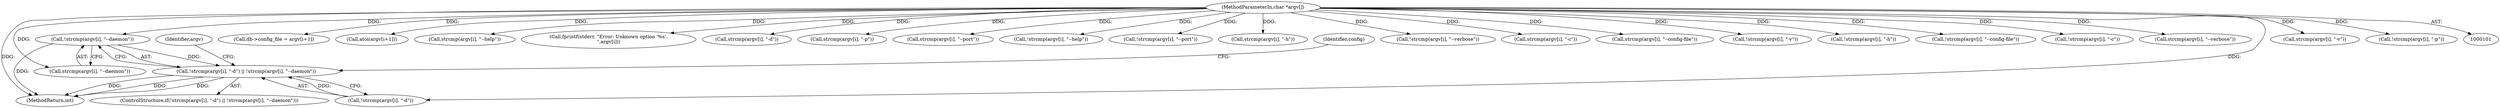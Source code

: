 digraph "0_mosquitto_9097577b49b7fdcf45d30975976dd93808ccc0c4@API" {
"1000181" [label="(Call,!strcmp(argv[i], \"--daemon\"))"];
"1000105" [label="(MethodParameterIn,char *argv[])"];
"1000174" [label="(Call,!strcmp(argv[i], \"-d\") || !strcmp(argv[i], \"--daemon\"))"];
"1000175" [label="(Call,!strcmp(argv[i], \"-d\"))"];
"1000141" [label="(Call,db->config_file = argv[i+1])"];
"1000237" [label="(Call,atoi(argv[i+1]))"];
"1000105" [label="(MethodParameterIn,char *argv[])"];
"1000173" [label="(ControlStructure,if(!strcmp(argv[i], \"-d\") || !strcmp(argv[i], \"--daemon\")))"];
"1000203" [label="(Call,strcmp(argv[i], \"--help\"))"];
"1000312" [label="(Call,fprintf(stderr, \"Error: Unknown option '%s'.\n\",argv[i]))"];
"1000176" [label="(Call,strcmp(argv[i], \"-d\"))"];
"1000216" [label="(Call,strcmp(argv[i], \"-p\"))"];
"1000174" [label="(Call,!strcmp(argv[i], \"-d\") || !strcmp(argv[i], \"--daemon\"))"];
"1000222" [label="(Call,strcmp(argv[i], \"--port\"))"];
"1000202" [label="(Call,!strcmp(argv[i], \"--help\"))"];
"1000221" [label="(Call,!strcmp(argv[i], \"--port\"))"];
"1000197" [label="(Call,strcmp(argv[i], \"-h\"))"];
"1000953" [label="(MethodReturn,int)"];
"1000298" [label="(Call,!strcmp(argv[i], \"--verbose\"))"];
"1000122" [label="(Call,strcmp(argv[i], \"-c\"))"];
"1000128" [label="(Call,strcmp(argv[i], \"--config-file\"))"];
"1000292" [label="(Call,!strcmp(argv[i], \"-v\"))"];
"1000196" [label="(Call,!strcmp(argv[i], \"-h\"))"];
"1000199" [label="(Identifier,argv)"];
"1000127" [label="(Call,!strcmp(argv[i], \"--config-file\"))"];
"1000181" [label="(Call,!strcmp(argv[i], \"--daemon\"))"];
"1000121" [label="(Call,!strcmp(argv[i], \"-c\"))"];
"1000299" [label="(Call,strcmp(argv[i], \"--verbose\"))"];
"1000182" [label="(Call,strcmp(argv[i], \"--daemon\"))"];
"1000190" [label="(Identifier,config)"];
"1000293" [label="(Call,strcmp(argv[i], \"-v\"))"];
"1000215" [label="(Call,!strcmp(argv[i], \"-p\"))"];
"1000181" -> "1000174"  [label="AST: "];
"1000181" -> "1000182"  [label="CFG: "];
"1000182" -> "1000181"  [label="AST: "];
"1000174" -> "1000181"  [label="CFG: "];
"1000181" -> "1000953"  [label="DDG: "];
"1000181" -> "1000174"  [label="DDG: "];
"1000105" -> "1000181"  [label="DDG: "];
"1000105" -> "1000101"  [label="AST: "];
"1000105" -> "1000953"  [label="DDG: "];
"1000105" -> "1000121"  [label="DDG: "];
"1000105" -> "1000122"  [label="DDG: "];
"1000105" -> "1000127"  [label="DDG: "];
"1000105" -> "1000128"  [label="DDG: "];
"1000105" -> "1000141"  [label="DDG: "];
"1000105" -> "1000175"  [label="DDG: "];
"1000105" -> "1000176"  [label="DDG: "];
"1000105" -> "1000182"  [label="DDG: "];
"1000105" -> "1000196"  [label="DDG: "];
"1000105" -> "1000197"  [label="DDG: "];
"1000105" -> "1000202"  [label="DDG: "];
"1000105" -> "1000203"  [label="DDG: "];
"1000105" -> "1000215"  [label="DDG: "];
"1000105" -> "1000216"  [label="DDG: "];
"1000105" -> "1000221"  [label="DDG: "];
"1000105" -> "1000222"  [label="DDG: "];
"1000105" -> "1000237"  [label="DDG: "];
"1000105" -> "1000292"  [label="DDG: "];
"1000105" -> "1000293"  [label="DDG: "];
"1000105" -> "1000298"  [label="DDG: "];
"1000105" -> "1000299"  [label="DDG: "];
"1000105" -> "1000312"  [label="DDG: "];
"1000174" -> "1000173"  [label="AST: "];
"1000174" -> "1000175"  [label="CFG: "];
"1000175" -> "1000174"  [label="AST: "];
"1000190" -> "1000174"  [label="CFG: "];
"1000199" -> "1000174"  [label="CFG: "];
"1000174" -> "1000953"  [label="DDG: "];
"1000174" -> "1000953"  [label="DDG: "];
"1000174" -> "1000953"  [label="DDG: "];
"1000175" -> "1000174"  [label="DDG: "];
}
